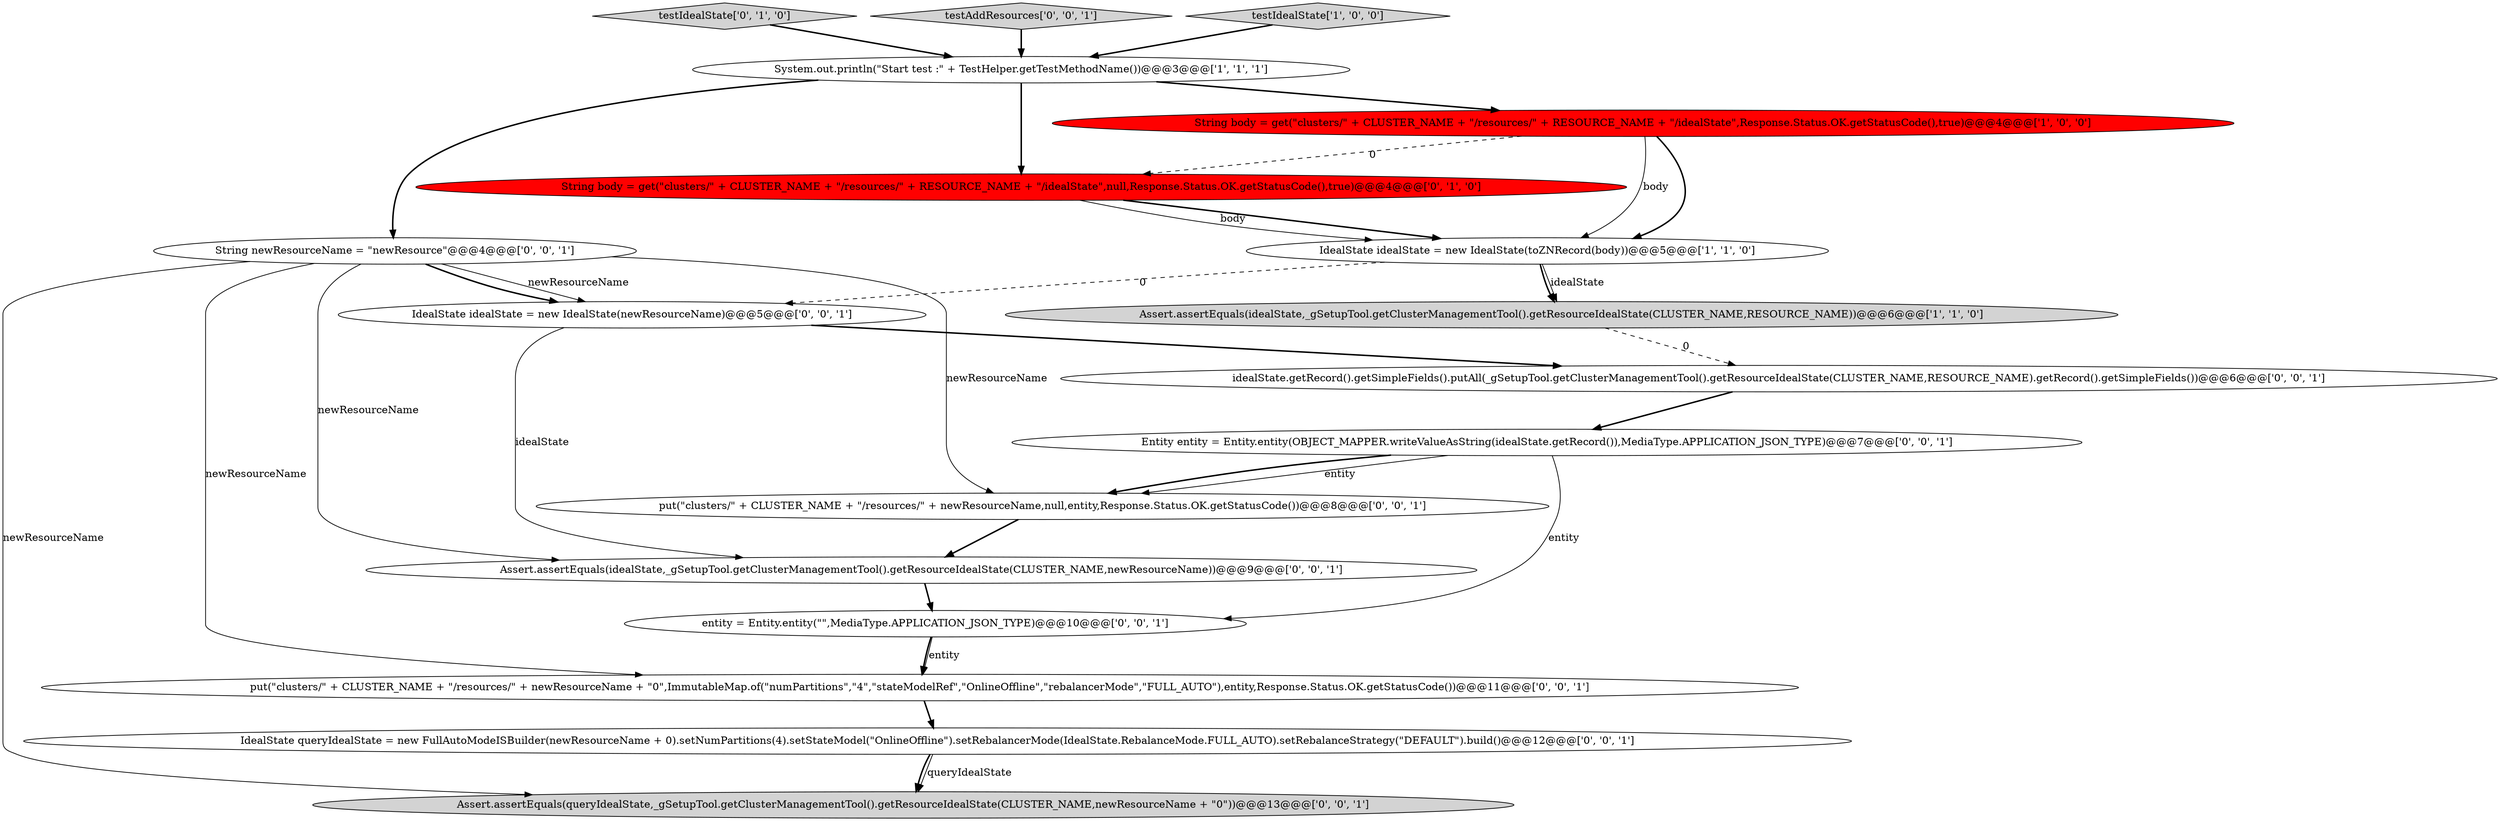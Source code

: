 digraph {
5 [style = filled, label = "testIdealState['0', '1', '0']", fillcolor = lightgray, shape = diamond image = "AAA0AAABBB2BBB"];
17 [style = filled, label = "testAddResources['0', '0', '1']", fillcolor = lightgray, shape = diamond image = "AAA0AAABBB3BBB"];
1 [style = filled, label = "String body = get(\"clusters/\" + CLUSTER_NAME + \"/resources/\" + RESOURCE_NAME + \"/idealState\",Response.Status.OK.getStatusCode(),true)@@@4@@@['1', '0', '0']", fillcolor = red, shape = ellipse image = "AAA1AAABBB1BBB"];
0 [style = filled, label = "testIdealState['1', '0', '0']", fillcolor = lightgray, shape = diamond image = "AAA0AAABBB1BBB"];
8 [style = filled, label = "entity = Entity.entity(\"\",MediaType.APPLICATION_JSON_TYPE)@@@10@@@['0', '0', '1']", fillcolor = white, shape = ellipse image = "AAA0AAABBB3BBB"];
2 [style = filled, label = "System.out.println(\"Start test :\" + TestHelper.getTestMethodName())@@@3@@@['1', '1', '1']", fillcolor = white, shape = ellipse image = "AAA0AAABBB1BBB"];
14 [style = filled, label = "String newResourceName = \"newResource\"@@@4@@@['0', '0', '1']", fillcolor = white, shape = ellipse image = "AAA0AAABBB3BBB"];
11 [style = filled, label = "put(\"clusters/\" + CLUSTER_NAME + \"/resources/\" + newResourceName + \"0\",ImmutableMap.of(\"numPartitions\",\"4\",\"stateModelRef\",\"OnlineOffline\",\"rebalancerMode\",\"FULL_AUTO\"),entity,Response.Status.OK.getStatusCode())@@@11@@@['0', '0', '1']", fillcolor = white, shape = ellipse image = "AAA0AAABBB3BBB"];
15 [style = filled, label = "Assert.assertEquals(queryIdealState,_gSetupTool.getClusterManagementTool().getResourceIdealState(CLUSTER_NAME,newResourceName + \"0\"))@@@13@@@['0', '0', '1']", fillcolor = lightgray, shape = ellipse image = "AAA0AAABBB3BBB"];
16 [style = filled, label = "IdealState queryIdealState = new FullAutoModeISBuilder(newResourceName + 0).setNumPartitions(4).setStateModel(\"OnlineOffline\").setRebalancerMode(IdealState.RebalanceMode.FULL_AUTO).setRebalanceStrategy(\"DEFAULT\").build()@@@12@@@['0', '0', '1']", fillcolor = white, shape = ellipse image = "AAA0AAABBB3BBB"];
7 [style = filled, label = "Assert.assertEquals(idealState,_gSetupTool.getClusterManagementTool().getResourceIdealState(CLUSTER_NAME,newResourceName))@@@9@@@['0', '0', '1']", fillcolor = white, shape = ellipse image = "AAA0AAABBB3BBB"];
9 [style = filled, label = "Entity entity = Entity.entity(OBJECT_MAPPER.writeValueAsString(idealState.getRecord()),MediaType.APPLICATION_JSON_TYPE)@@@7@@@['0', '0', '1']", fillcolor = white, shape = ellipse image = "AAA0AAABBB3BBB"];
3 [style = filled, label = "Assert.assertEquals(idealState,_gSetupTool.getClusterManagementTool().getResourceIdealState(CLUSTER_NAME,RESOURCE_NAME))@@@6@@@['1', '1', '0']", fillcolor = lightgray, shape = ellipse image = "AAA0AAABBB1BBB"];
6 [style = filled, label = "String body = get(\"clusters/\" + CLUSTER_NAME + \"/resources/\" + RESOURCE_NAME + \"/idealState\",null,Response.Status.OK.getStatusCode(),true)@@@4@@@['0', '1', '0']", fillcolor = red, shape = ellipse image = "AAA1AAABBB2BBB"];
10 [style = filled, label = "idealState.getRecord().getSimpleFields().putAll(_gSetupTool.getClusterManagementTool().getResourceIdealState(CLUSTER_NAME,RESOURCE_NAME).getRecord().getSimpleFields())@@@6@@@['0', '0', '1']", fillcolor = white, shape = ellipse image = "AAA0AAABBB3BBB"];
13 [style = filled, label = "put(\"clusters/\" + CLUSTER_NAME + \"/resources/\" + newResourceName,null,entity,Response.Status.OK.getStatusCode())@@@8@@@['0', '0', '1']", fillcolor = white, shape = ellipse image = "AAA0AAABBB3BBB"];
12 [style = filled, label = "IdealState idealState = new IdealState(newResourceName)@@@5@@@['0', '0', '1']", fillcolor = white, shape = ellipse image = "AAA0AAABBB3BBB"];
4 [style = filled, label = "IdealState idealState = new IdealState(toZNRecord(body))@@@5@@@['1', '1', '0']", fillcolor = white, shape = ellipse image = "AAA0AAABBB1BBB"];
11->16 [style = bold, label=""];
16->15 [style = bold, label=""];
4->3 [style = bold, label=""];
14->15 [style = solid, label="newResourceName"];
1->4 [style = bold, label=""];
2->6 [style = bold, label=""];
2->1 [style = bold, label=""];
14->11 [style = solid, label="newResourceName"];
0->2 [style = bold, label=""];
9->13 [style = solid, label="entity"];
14->7 [style = solid, label="newResourceName"];
7->8 [style = bold, label=""];
14->12 [style = solid, label="newResourceName"];
4->12 [style = dashed, label="0"];
6->4 [style = bold, label=""];
16->15 [style = solid, label="queryIdealState"];
5->2 [style = bold, label=""];
12->10 [style = bold, label=""];
17->2 [style = bold, label=""];
1->4 [style = solid, label="body"];
13->7 [style = bold, label=""];
1->6 [style = dashed, label="0"];
14->12 [style = bold, label=""];
4->3 [style = solid, label="idealState"];
2->14 [style = bold, label=""];
8->11 [style = solid, label="entity"];
14->13 [style = solid, label="newResourceName"];
9->8 [style = solid, label="entity"];
10->9 [style = bold, label=""];
3->10 [style = dashed, label="0"];
12->7 [style = solid, label="idealState"];
8->11 [style = bold, label=""];
6->4 [style = solid, label="body"];
9->13 [style = bold, label=""];
}
